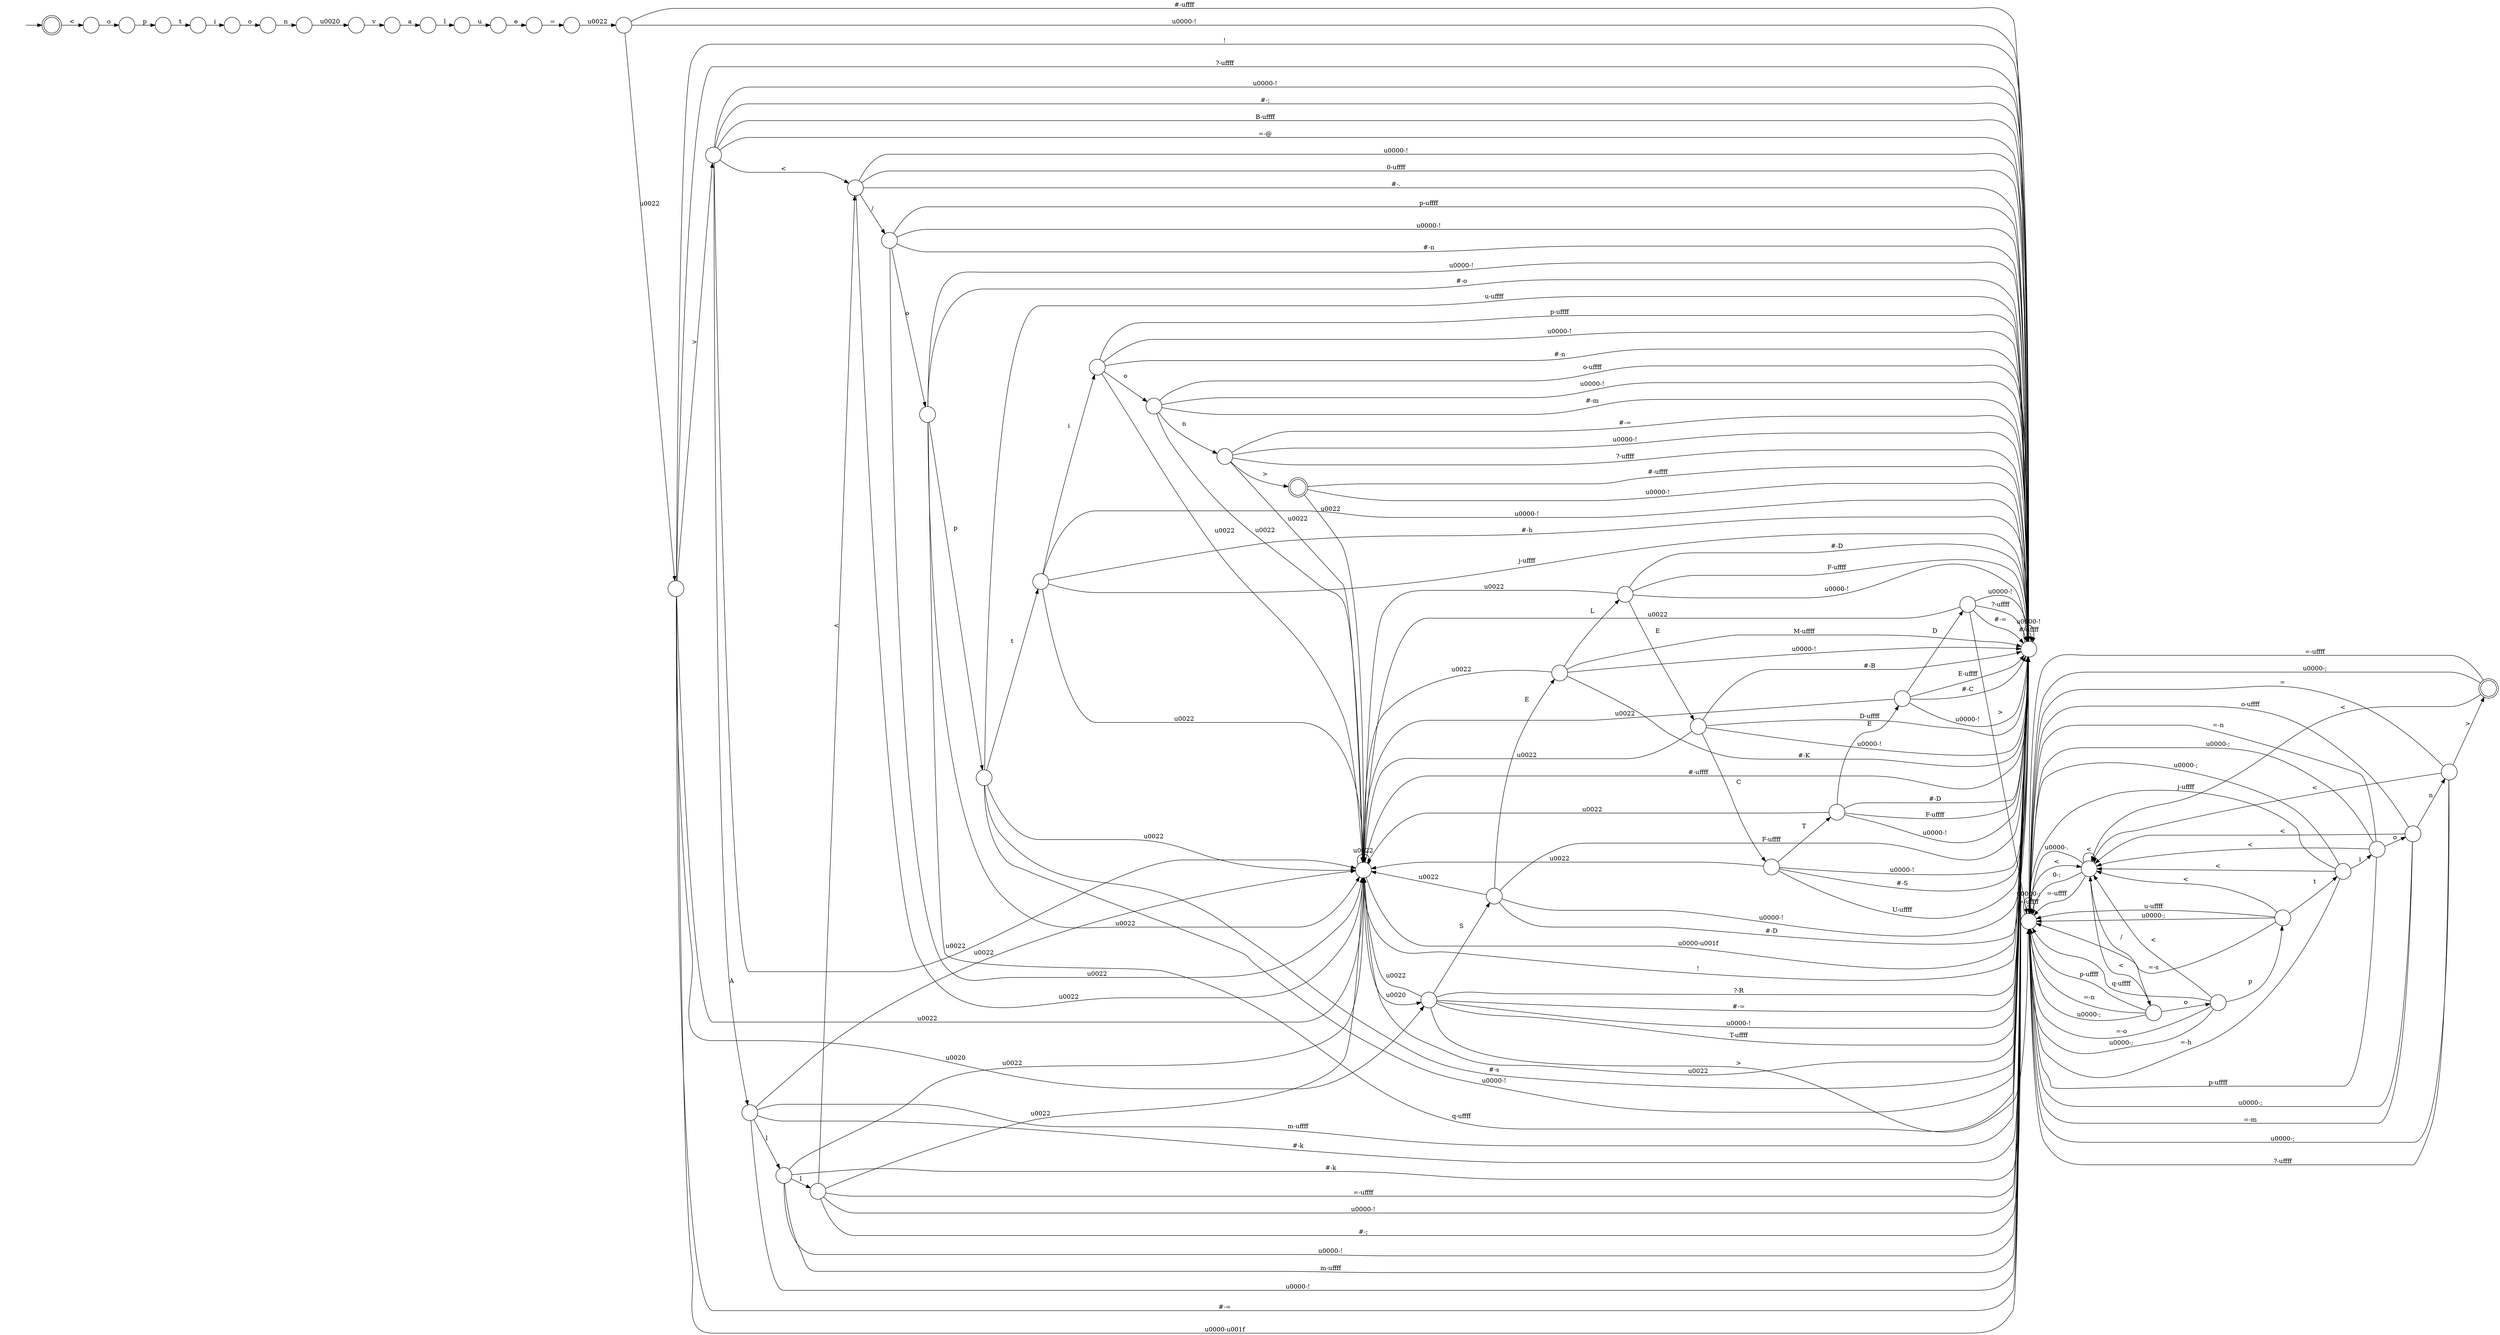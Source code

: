 digraph Automaton {
  rankdir = LR;
  0 [shape=doublecircle,label=""];
  0 -> 18 [label="\u0022"]
  0 -> 40 [label="#-\uffff"]
  0 -> 40 [label="\u0000-!"]
  1 [shape=circle,label=""];
  1 -> 36 [label="="]
  2 [shape=circle,label=""];
  2 -> 18 [label="\u0022"]
  2 -> 40 [label="\u0000-!"]
  2 -> 40 [label="m-\uffff"]
  2 -> 23 [label="l"]
  2 -> 40 [label="#-k"]
  3 [shape=circle,label=""];
  3 -> 18 [label="\u0022"]
  3 -> 40 [label="\u0000-!"]
  3 -> 30 [label="C"]
  3 -> 40 [label="#-B"]
  3 -> 40 [label="D-\uffff"]
  4 [shape=circle,label=""];
  4 -> 8 [label="p-\uffff"]
  4 -> 8 [label="=-n"]
  4 -> 8 [label="\u0000-;"]
  4 -> 5 [label="<"]
  4 -> 31 [label="o"]
  5 [shape=circle,label=""];
  5 -> 8 [label="0-;"]
  5 -> 8 [label="=-\uffff"]
  5 -> 8 [label="\u0000-."]
  5 -> 46 [label="/"]
  5 -> 5 [label="<"]
  6 [shape=circle,label=""];
  6 -> 32 [label="v"]
  7 [shape=circle,label=""];
  7 -> 18 [label="\u0022"]
  7 -> 40 [label="p-\uffff"]
  7 -> 40 [label="\u0000-!"]
  7 -> 40 [label="#-n"]
  7 -> 19 [label="o"]
  8 [shape=circle,label=""];
  8 -> 8 [label="=-\uffff"]
  8 -> 8 [label="\u0000-;"]
  8 -> 5 [label="<"]
  9 [shape=circle,label=""];
  9 -> 40 [label="?-R"]
  9 -> 18 [label="\u0022"]
  9 -> 40 [label="#-="]
  9 -> 50 [label="S"]
  9 -> 40 [label="\u0000-!"]
  9 -> 8 [label=">"]
  9 -> 40 [label="T-\uffff"]
  10 [shape=circle,label=""];
  10 -> 38 [label="\u0022"]
  10 -> 40 [label="#-\uffff"]
  10 -> 40 [label="\u0000-!"]
  11 [shape=circle,label=""];
  11 -> 18 [label="\u0022"]
  11 -> 12 [label="D"]
  11 -> 40 [label="\u0000-!"]
  11 -> 40 [label="E-\uffff"]
  11 -> 40 [label="#-C"]
  12 [shape=circle,label=""];
  12 -> 18 [label="\u0022"]
  12 -> 40 [label="#-="]
  12 -> 40 [label="\u0000-!"]
  12 -> 8 [label=">"]
  12 -> 40 [label="?-\uffff"]
  13 [shape=circle,label=""];
  13 -> 4 [label="i"]
  13 -> 8 [label="=-h"]
  13 -> 8 [label="\u0000-;"]
  13 -> 5 [label="<"]
  13 -> 8 [label="j-\uffff"]
  14 [shape=circle,label=""];
  14 -> 40 [label="#-D"]
  14 -> 18 [label="\u0022"]
  14 -> 40 [label="F-\uffff"]
  14 -> 40 [label="\u0000-!"]
  14 -> 3 [label="E"]
  15 [shape=circle,label=""];
  15 -> 39 [label="o"]
  16 [shape=doublecircle,label=""];
  16 -> 8 [label="=-\uffff"]
  16 -> 8 [label="\u0000-;"]
  16 -> 5 [label="<"]
  17 [shape=circle,label=""];
  17 -> 6 [label="\u0020"]
  18 [shape=circle,label=""];
  18 -> 18 [label="\u0022"]
  18 -> 40 [label="#-\uffff"]
  18 -> 40 [label="\u0000-\u001f"]
  18 -> 9 [label="\u0020"]
  18 -> 40 [label="!"]
  19 [shape=circle,label=""];
  19 -> 40 [label="q-\uffff"]
  19 -> 18 [label="\u0022"]
  19 -> 40 [label="\u0000-!"]
  19 -> 41 [label="p"]
  19 -> 40 [label="#-o"]
  20 [shape=doublecircle,label=""];
  initial [shape=plaintext,label=""];
  initial -> 20
  20 -> 34 [label="<"]
  21 [shape=circle,label=""];
  21 -> 18 [label="\u0022"]
  21 -> 40 [label="\u0000-!"]
  21 -> 33 [label="i"]
  21 -> 40 [label="#-h"]
  21 -> 40 [label="j-\uffff"]
  22 [shape=circle,label=""];
  22 -> 27 [label="t"]
  23 [shape=circle,label=""];
  23 -> 18 [label="\u0022"]
  23 -> 40 [label="\u0000-!"]
  23 -> 40 [label="m-\uffff"]
  23 -> 42 [label="l"]
  23 -> 40 [label="#-k"]
  24 [shape=circle,label=""];
  24 -> 18 [label="\u0022"]
  24 -> 40 [label="\u0000-!"]
  24 -> 40 [label="#-K"]
  24 -> 14 [label="L"]
  24 -> 40 [label="M-\uffff"]
  25 [shape=circle,label=""];
  25 -> 13 [label="t"]
  25 -> 8 [label="u-\uffff"]
  25 -> 8 [label="\u0000-;"]
  25 -> 5 [label="<"]
  25 -> 8 [label="=-s"]
  26 [shape=circle,label=""];
  26 -> 45 [label="l"]
  27 [shape=circle,label=""];
  27 -> 15 [label="i"]
  28 [shape=circle,label=""];
  28 -> 1 [label="e"]
  29 [shape=circle,label=""];
  29 -> 40 [label="#-D"]
  29 -> 18 [label="\u0022"]
  29 -> 40 [label="F-\uffff"]
  29 -> 40 [label="\u0000-!"]
  29 -> 11 [label="E"]
  30 [shape=circle,label=""];
  30 -> 18 [label="\u0022"]
  30 -> 40 [label="\u0000-!"]
  30 -> 29 [label="T"]
  30 -> 40 [label="#-S"]
  30 -> 40 [label="U-\uffff"]
  31 [shape=circle,label=""];
  31 -> 48 [label="n"]
  31 -> 8 [label="o-\uffff"]
  31 -> 8 [label="\u0000-;"]
  31 -> 5 [label="<"]
  31 -> 8 [label="=-m"]
  32 [shape=circle,label=""];
  32 -> 26 [label="a"]
  33 [shape=circle,label=""];
  33 -> 18 [label="\u0022"]
  33 -> 40 [label="p-\uffff"]
  33 -> 40 [label="\u0000-!"]
  33 -> 40 [label="#-n"]
  33 -> 43 [label="o"]
  34 [shape=circle,label=""];
  34 -> 49 [label="o"]
  35 [shape=circle,label=""];
  35 -> 8 [label="q-\uffff"]
  35 -> 25 [label="p"]
  35 -> 8 [label="=-o"]
  35 -> 8 [label="\u0000-;"]
  35 -> 5 [label="<"]
  36 [shape=circle,label=""];
  36 -> 10 [label="\u0022"]
  37 [shape=circle,label=""];
  37 -> 18 [label="\u0022"]
  37 -> 7 [label="/"]
  37 -> 40 [label="\u0000-!"]
  37 -> 40 [label="0-\uffff"]
  37 -> 40 [label="#-."]
  38 [shape=circle,label=""];
  38 -> 18 [label="\u0022"]
  38 -> 40 [label="#-="]
  38 -> 44 [label=">"]
  38 -> 40 [label="\u0000-\u001f"]
  38 -> 9 [label="\u0020"]
  38 -> 40 [label="!"]
  38 -> 40 [label="?-\uffff"]
  39 [shape=circle,label=""];
  39 -> 17 [label="n"]
  40 [shape=circle,label=""];
  40 -> 18 [label="\u0022"]
  40 -> 40 [label="#-\uffff"]
  40 -> 40 [label="\u0000-!"]
  41 [shape=circle,label=""];
  41 -> 18 [label="\u0022"]
  41 -> 21 [label="t"]
  41 -> 40 [label="#-s"]
  41 -> 40 [label="\u0000-!"]
  41 -> 40 [label="u-\uffff"]
  42 [shape=circle,label=""];
  42 -> 18 [label="\u0022"]
  42 -> 40 [label="=-\uffff"]
  42 -> 40 [label="\u0000-!"]
  42 -> 40 [label="#-;"]
  42 -> 37 [label="<"]
  43 [shape=circle,label=""];
  43 -> 47 [label="n"]
  43 -> 18 [label="\u0022"]
  43 -> 40 [label="o-\uffff"]
  43 -> 40 [label="\u0000-!"]
  43 -> 40 [label="#-m"]
  44 [shape=circle,label=""];
  44 -> 18 [label="\u0022"]
  44 -> 2 [label="A"]
  44 -> 40 [label="\u0000-!"]
  44 -> 40 [label="#-;"]
  44 -> 40 [label="B-\uffff"]
  44 -> 40 [label="=-@"]
  44 -> 37 [label="<"]
  45 [shape=circle,label=""];
  45 -> 28 [label="u"]
  46 [shape=circle,label=""];
  46 -> 8 [label="p-\uffff"]
  46 -> 8 [label="=-n"]
  46 -> 8 [label="\u0000-;"]
  46 -> 5 [label="<"]
  46 -> 35 [label="o"]
  47 [shape=circle,label=""];
  47 -> 18 [label="\u0022"]
  47 -> 40 [label="#-="]
  47 -> 40 [label="\u0000-!"]
  47 -> 0 [label=">"]
  47 -> 40 [label="?-\uffff"]
  48 [shape=circle,label=""];
  48 -> 8 [label="="]
  48 -> 16 [label=">"]
  48 -> 8 [label="\u0000-;"]
  48 -> 5 [label="<"]
  48 -> 8 [label="?-\uffff"]
  49 [shape=circle,label=""];
  49 -> 22 [label="p"]
  50 [shape=circle,label=""];
  50 -> 40 [label="#-D"]
  50 -> 18 [label="\u0022"]
  50 -> 40 [label="F-\uffff"]
  50 -> 40 [label="\u0000-!"]
  50 -> 24 [label="E"]
}

